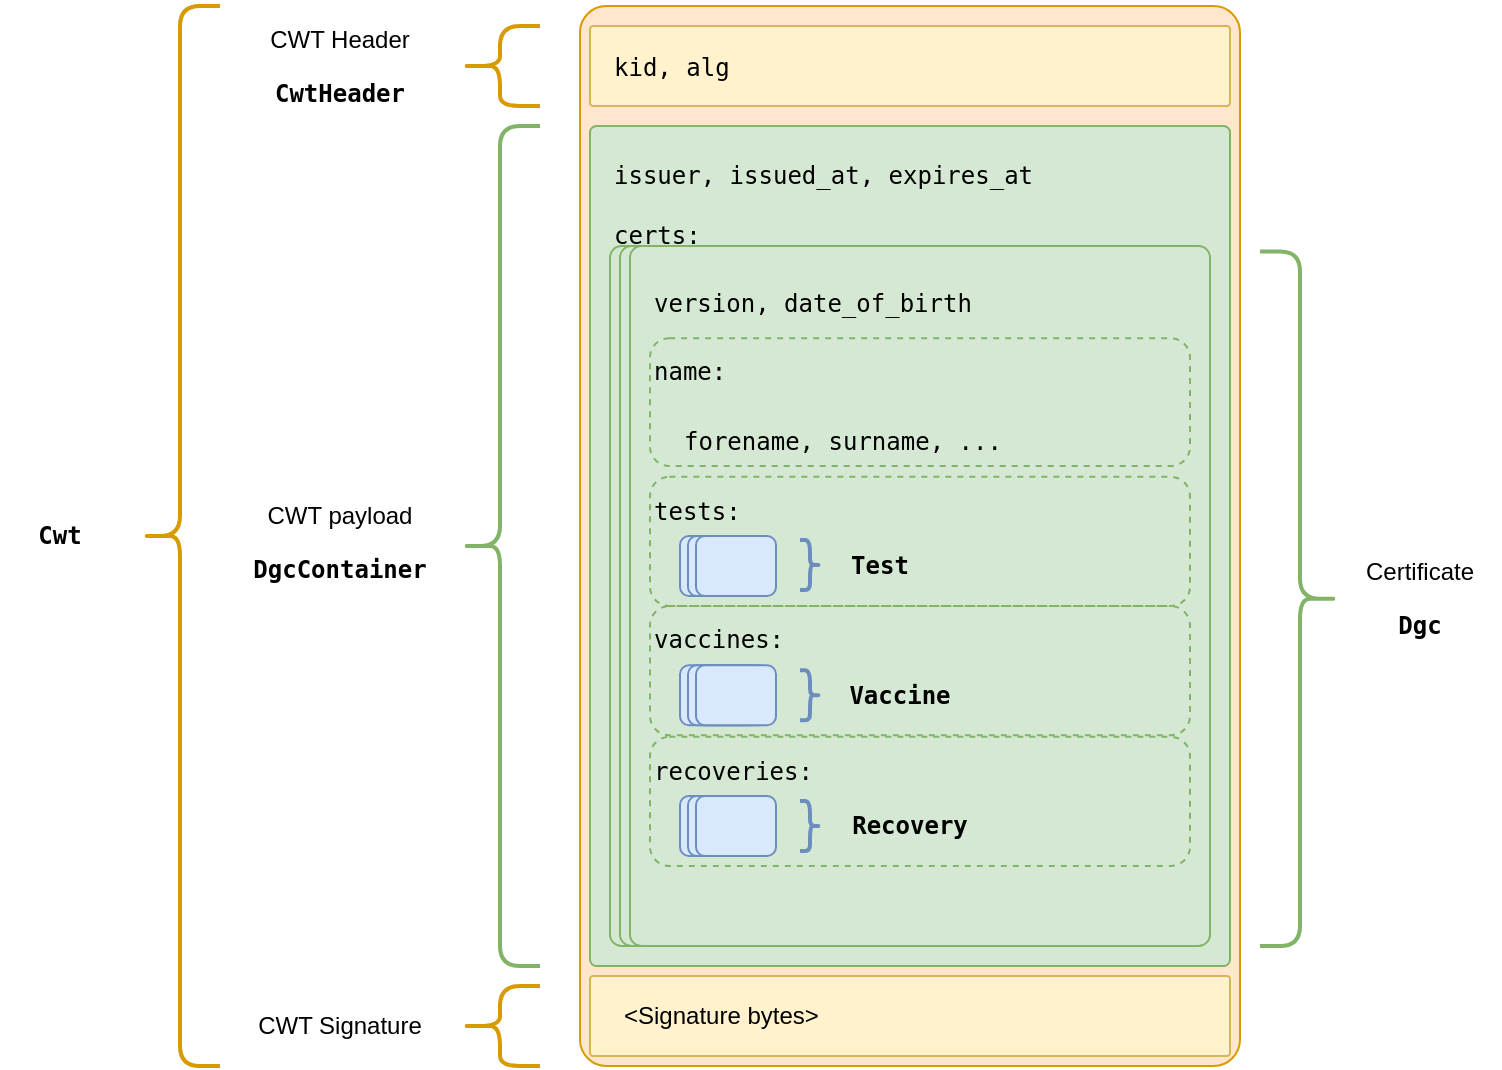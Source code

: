 <mxfile version="15.7.3" type="device"><diagram id="Z03703rLVIpXdtjVovTD" name="Page-1"><mxGraphModel dx="530" dy="848" grid="1" gridSize="10" guides="1" tooltips="1" connect="1" arrows="1" fold="1" page="1" pageScale="1" pageWidth="827" pageHeight="1169" math="0" shadow="0"><root><mxCell id="0"/><mxCell id="1" parent="0"/><mxCell id="5BW4MBTupGxnpsIZVsHt-3" value="" style="rounded=1;whiteSpace=wrap;html=1;arcSize=4;fillColor=#ffe6cc;strokeColor=#d79b00;" vertex="1" parent="1"><mxGeometry x="350" y="60" width="330" height="530" as="geometry"/></mxCell><mxCell id="5BW4MBTupGxnpsIZVsHt-1" value="" style="rounded=1;whiteSpace=wrap;html=1;arcSize=1;fillColor=#d5e8d4;strokeColor=#82b366;" vertex="1" parent="1"><mxGeometry x="355" y="120" width="320" height="420" as="geometry"/></mxCell><mxCell id="5BW4MBTupGxnpsIZVsHt-16" value="" style="rounded=1;whiteSpace=wrap;html=1;strokeWidth=1;fillColor=#d5e8d4;strokeColor=#82b366;arcSize=2;" vertex="1" parent="1"><mxGeometry x="365" y="180" width="290" height="350" as="geometry"/></mxCell><mxCell id="5BW4MBTupGxnpsIZVsHt-17" value="" style="rounded=1;whiteSpace=wrap;html=1;strokeWidth=1;fillColor=#d5e8d4;strokeColor=#82b366;arcSize=2;" vertex="1" parent="1"><mxGeometry x="370" y="180" width="290" height="350" as="geometry"/></mxCell><mxCell id="5BW4MBTupGxnpsIZVsHt-18" value="" style="rounded=1;whiteSpace=wrap;html=1;strokeWidth=1;fillColor=#d5e8d4;strokeColor=#82b366;arcSize=2;" vertex="1" parent="1"><mxGeometry x="375" y="180" width="290" height="350" as="geometry"/></mxCell><mxCell id="5BW4MBTupGxnpsIZVsHt-57" value="" style="rounded=1;whiteSpace=wrap;html=1;strokeWidth=1;align=left;fillColor=none;strokeColor=#82b366;dashed=1;" vertex="1" parent="1"><mxGeometry x="385" y="425.38" width="270" height="64.62" as="geometry"/></mxCell><mxCell id="5BW4MBTupGxnpsIZVsHt-52" value="" style="rounded=1;whiteSpace=wrap;html=1;strokeWidth=1;align=left;fillColor=none;strokeColor=#82b366;dashed=1;" vertex="1" parent="1"><mxGeometry x="385" y="360" width="270" height="64.62" as="geometry"/></mxCell><mxCell id="5BW4MBTupGxnpsIZVsHt-47" value="" style="rounded=1;whiteSpace=wrap;html=1;strokeWidth=1;align=left;fillColor=none;strokeColor=#82b366;dashed=1;" vertex="1" parent="1"><mxGeometry x="385" y="295.38" width="270" height="64.62" as="geometry"/></mxCell><mxCell id="5BW4MBTupGxnpsIZVsHt-2" value="&lt;p&gt;CWT payload&lt;/p&gt;&lt;pre&gt;&lt;b&gt;DgcContainer&lt;/b&gt;&lt;/pre&gt;" style="text;html=1;strokeColor=none;fillColor=#FFFFFFAA;align=center;verticalAlign=middle;whiteSpace=wrap;rounded=1;" vertex="1" parent="1"><mxGeometry x="180" y="302.69" width="100" height="50" as="geometry"/></mxCell><mxCell id="5BW4MBTupGxnpsIZVsHt-4" value="" style="rounded=1;whiteSpace=wrap;html=1;arcSize=4;fillColor=#fff2cc;strokeColor=#d6b656;" vertex="1" parent="1"><mxGeometry x="355" y="70" width="320" height="40" as="geometry"/></mxCell><mxCell id="5BW4MBTupGxnpsIZVsHt-5" value="" style="rounded=1;whiteSpace=wrap;html=1;arcSize=4;fillColor=#fff2cc;strokeColor=#d6b656;" vertex="1" parent="1"><mxGeometry x="355" y="545" width="320" height="40" as="geometry"/></mxCell><mxCell id="5BW4MBTupGxnpsIZVsHt-6" value="" style="shape=curlyBracket;whiteSpace=wrap;html=1;rounded=1;strokeWidth=2;size=0.5;fillColor=#ffe6cc;strokeColor=#d79b00;" vertex="1" parent="1"><mxGeometry x="130" y="60" width="40" height="530" as="geometry"/></mxCell><mxCell id="5BW4MBTupGxnpsIZVsHt-7" value="" style="shape=curlyBracket;whiteSpace=wrap;html=1;rounded=1;strokeWidth=2;size=0.5;fillColor=#d5e8d4;strokeColor=#82b366;" vertex="1" parent="1"><mxGeometry x="290" y="120" width="40" height="420" as="geometry"/></mxCell><mxCell id="5BW4MBTupGxnpsIZVsHt-8" value="&lt;pre&gt;&lt;span&gt;&lt;b&gt;Cwt&lt;/b&gt;&lt;/span&gt;&lt;/pre&gt;" style="text;html=1;align=center;verticalAlign=middle;whiteSpace=wrap;rounded=1;fillColor=#FFFFFFAA;" vertex="1" parent="1"><mxGeometry x="60" y="310" width="60" height="30" as="geometry"/></mxCell><mxCell id="5BW4MBTupGxnpsIZVsHt-9" value="" style="shape=curlyBracket;whiteSpace=wrap;html=1;rounded=1;strokeWidth=2;size=0.5;fillColor=#ffe6cc;strokeColor=#d79b00;" vertex="1" parent="1"><mxGeometry x="290" y="70" width="40" height="40" as="geometry"/></mxCell><mxCell id="5BW4MBTupGxnpsIZVsHt-10" value="" style="shape=curlyBracket;whiteSpace=wrap;html=1;rounded=1;strokeWidth=2;size=0.5;fillColor=#ffe6cc;strokeColor=#d79b00;" vertex="1" parent="1"><mxGeometry x="290" y="550" width="40" height="40" as="geometry"/></mxCell><mxCell id="5BW4MBTupGxnpsIZVsHt-11" value="&lt;p&gt;CWT Header&lt;/p&gt;&lt;pre&gt;&lt;b&gt;CwtHeader&lt;/b&gt;&lt;/pre&gt;" style="text;html=1;strokeColor=none;fillColor=#FFFFFFAA;align=center;verticalAlign=middle;whiteSpace=wrap;rounded=1;" vertex="1" parent="1"><mxGeometry x="180" y="67.5" width="100" height="45" as="geometry"/></mxCell><mxCell id="5BW4MBTupGxnpsIZVsHt-12" value="&lt;p&gt;CWT Signature&lt;/p&gt;" style="text;html=1;strokeColor=none;fillColor=#FFFFFFAA;align=center;verticalAlign=middle;whiteSpace=wrap;rounded=1;glass=0;" vertex="1" parent="1"><mxGeometry x="180" y="555" width="100" height="30" as="geometry"/></mxCell><mxCell id="5BW4MBTupGxnpsIZVsHt-13" value="&lt;pre&gt;kid, alg&lt;/pre&gt;" style="text;html=1;strokeColor=none;fillColor=none;align=left;verticalAlign=middle;whiteSpace=wrap;rounded=0;" vertex="1" parent="1"><mxGeometry x="365" y="76" width="300" height="30" as="geometry"/></mxCell><mxCell id="5BW4MBTupGxnpsIZVsHt-14" value="&amp;lt;Signature bytes&amp;gt;" style="text;html=1;strokeColor=none;fillColor=none;align=left;verticalAlign=middle;whiteSpace=wrap;rounded=0;" vertex="1" parent="1"><mxGeometry x="370" y="550" width="300" height="30" as="geometry"/></mxCell><mxCell id="5BW4MBTupGxnpsIZVsHt-15" value="&lt;pre&gt;issuer, issued_at, expires_at&lt;/pre&gt;" style="text;html=1;strokeColor=none;fillColor=none;align=left;verticalAlign=middle;whiteSpace=wrap;rounded=0;" vertex="1" parent="1"><mxGeometry x="365" y="130" width="300" height="30" as="geometry"/></mxCell><mxCell id="5BW4MBTupGxnpsIZVsHt-20" value="&lt;pre&gt;certs:&lt;/pre&gt;" style="text;html=1;strokeColor=none;fillColor=none;align=left;verticalAlign=middle;whiteSpace=wrap;rounded=0;" vertex="1" parent="1"><mxGeometry x="365" y="160" width="310" height="30" as="geometry"/></mxCell><mxCell id="5BW4MBTupGxnpsIZVsHt-21" value="&lt;p&gt;&lt;span&gt;Certificate&lt;/span&gt;&lt;/p&gt;&lt;pre&gt;&lt;b&gt;Dgc&lt;/b&gt;&lt;/pre&gt;" style="text;html=1;strokeColor=none;fillColor=#FFFFFFAA;align=center;verticalAlign=middle;whiteSpace=wrap;rounded=1;" vertex="1" parent="1"><mxGeometry x="730" y="330.67" width="80" height="51.35" as="geometry"/></mxCell><mxCell id="5BW4MBTupGxnpsIZVsHt-24" value="" style="shape=curlyBracket;whiteSpace=wrap;html=1;rounded=1;flipH=1;strokeWidth=2;align=left;fillColor=#d5e8d4;strokeColor=#82b366;" vertex="1" parent="1"><mxGeometry x="690" y="182.69" width="40" height="347.31" as="geometry"/></mxCell><mxCell id="5BW4MBTupGxnpsIZVsHt-25" value="&lt;pre&gt;version, date_of_birth&lt;/pre&gt;" style="text;html=1;strokeColor=none;fillColor=none;align=left;verticalAlign=middle;whiteSpace=wrap;rounded=0;" vertex="1" parent="1"><mxGeometry x="385" y="191.538" width="260" height="34.615" as="geometry"/></mxCell><mxCell id="5BW4MBTupGxnpsIZVsHt-26" value="&lt;pre&gt;name:&lt;/pre&gt;" style="text;html=1;strokeColor=none;fillColor=none;align=left;verticalAlign=middle;whiteSpace=wrap;rounded=0;" vertex="1" parent="1"><mxGeometry x="385" y="226.154" width="260" height="34.615" as="geometry"/></mxCell><mxCell id="5BW4MBTupGxnpsIZVsHt-33" value="&lt;pre&gt;forename, surname, ...&lt;/pre&gt;" style="text;html=1;strokeColor=none;fillColor=none;align=left;verticalAlign=middle;whiteSpace=wrap;rounded=0;" vertex="1" parent="1"><mxGeometry x="400" y="260.77" width="250" height="34.62" as="geometry"/></mxCell><mxCell id="5BW4MBTupGxnpsIZVsHt-34" value="" style="rounded=1;whiteSpace=wrap;html=1;strokeWidth=1;align=left;fillColor=none;strokeColor=#82b366;dashed=1;" vertex="1" parent="1"><mxGeometry x="385" y="226.15" width="270" height="63.85" as="geometry"/></mxCell><mxCell id="5BW4MBTupGxnpsIZVsHt-35" value="&lt;pre&gt;tests:&lt;/pre&gt;" style="text;html=1;strokeColor=none;fillColor=none;align=left;verticalAlign=middle;whiteSpace=wrap;rounded=0;" vertex="1" parent="1"><mxGeometry x="385" y="295.38" width="85" height="34.62" as="geometry"/></mxCell><mxCell id="5BW4MBTupGxnpsIZVsHt-44" value="" style="rounded=1;whiteSpace=wrap;html=1;strokeWidth=1;fillColor=#dae8fc;align=left;strokeColor=#6c8ebf;" vertex="1" parent="1"><mxGeometry x="400" y="325" width="40" height="30" as="geometry"/></mxCell><mxCell id="5BW4MBTupGxnpsIZVsHt-45" value="" style="rounded=1;whiteSpace=wrap;html=1;strokeWidth=1;fillColor=#dae8fc;align=left;strokeColor=#6c8ebf;" vertex="1" parent="1"><mxGeometry x="404" y="325" width="40" height="30" as="geometry"/></mxCell><mxCell id="5BW4MBTupGxnpsIZVsHt-46" value="" style="rounded=1;whiteSpace=wrap;html=1;strokeWidth=1;fillColor=#dae8fc;align=left;strokeColor=#6c8ebf;" vertex="1" parent="1"><mxGeometry x="408" y="325" width="40" height="30" as="geometry"/></mxCell><mxCell id="5BW4MBTupGxnpsIZVsHt-48" value="&lt;pre&gt;vaccines:&lt;/pre&gt;" style="text;html=1;strokeColor=none;fillColor=none;align=left;verticalAlign=middle;whiteSpace=wrap;rounded=0;" vertex="1" parent="1"><mxGeometry x="385" y="360" width="85" height="34.62" as="geometry"/></mxCell><mxCell id="5BW4MBTupGxnpsIZVsHt-49" value="" style="rounded=1;whiteSpace=wrap;html=1;strokeWidth=1;fillColor=#dae8fc;align=left;strokeColor=#6c8ebf;" vertex="1" parent="1"><mxGeometry x="400" y="389.62" width="40" height="30" as="geometry"/></mxCell><mxCell id="5BW4MBTupGxnpsIZVsHt-50" value="" style="rounded=1;whiteSpace=wrap;html=1;strokeWidth=1;fillColor=#dae8fc;align=left;strokeColor=#6c8ebf;" vertex="1" parent="1"><mxGeometry x="404" y="389.62" width="40" height="30" as="geometry"/></mxCell><mxCell id="5BW4MBTupGxnpsIZVsHt-51" value="" style="rounded=1;whiteSpace=wrap;html=1;strokeWidth=1;fillColor=#dae8fc;align=left;strokeColor=#6c8ebf;" vertex="1" parent="1"><mxGeometry x="408" y="389.62" width="40" height="30" as="geometry"/></mxCell><mxCell id="5BW4MBTupGxnpsIZVsHt-53" value="&lt;pre&gt;recoveries:&lt;/pre&gt;" style="text;html=1;strokeColor=none;fillColor=none;align=left;verticalAlign=middle;whiteSpace=wrap;rounded=0;" vertex="1" parent="1"><mxGeometry x="385" y="425.38" width="95" height="34.62" as="geometry"/></mxCell><mxCell id="5BW4MBTupGxnpsIZVsHt-54" value="" style="rounded=1;whiteSpace=wrap;html=1;strokeWidth=1;fillColor=#dae8fc;align=left;strokeColor=#6c8ebf;" vertex="1" parent="1"><mxGeometry x="400" y="455" width="40" height="30" as="geometry"/></mxCell><mxCell id="5BW4MBTupGxnpsIZVsHt-55" value="" style="rounded=1;whiteSpace=wrap;html=1;strokeWidth=1;fillColor=#dae8fc;align=left;strokeColor=#6c8ebf;" vertex="1" parent="1"><mxGeometry x="404" y="455" width="40" height="30" as="geometry"/></mxCell><mxCell id="5BW4MBTupGxnpsIZVsHt-56" value="" style="rounded=1;whiteSpace=wrap;html=1;strokeWidth=1;fillColor=#dae8fc;align=left;strokeColor=#6c8ebf;" vertex="1" parent="1"><mxGeometry x="408" y="455" width="40" height="30" as="geometry"/></mxCell><mxCell id="5BW4MBTupGxnpsIZVsHt-58" value="" style="shape=curlyBracket;whiteSpace=wrap;html=1;rounded=1;flipH=1;strokeWidth=2;align=left;fillColor=#dae8fc;strokeColor=#6c8ebf;" vertex="1" parent="1"><mxGeometry x="460" y="327" width="10" height="25" as="geometry"/></mxCell><mxCell id="5BW4MBTupGxnpsIZVsHt-59" value="&lt;pre&gt;&lt;b&gt;Test&lt;/b&gt;&lt;/pre&gt;" style="text;html=1;strokeColor=none;fillColor=none;align=center;verticalAlign=middle;whiteSpace=wrap;rounded=0;" vertex="1" parent="1"><mxGeometry x="470" y="324.5" width="60" height="30" as="geometry"/></mxCell><mxCell id="5BW4MBTupGxnpsIZVsHt-60" value="" style="shape=curlyBracket;whiteSpace=wrap;html=1;rounded=1;flipH=1;strokeWidth=2;align=left;fillColor=#dae8fc;strokeColor=#6c8ebf;" vertex="1" parent="1"><mxGeometry x="460" y="392.12" width="10" height="25" as="geometry"/></mxCell><mxCell id="5BW4MBTupGxnpsIZVsHt-61" value="&lt;pre&gt;&lt;b&gt;Vaccine&lt;/b&gt;&lt;/pre&gt;" style="text;html=1;strokeColor=none;fillColor=none;align=center;verticalAlign=middle;whiteSpace=wrap;rounded=0;" vertex="1" parent="1"><mxGeometry x="470" y="389.62" width="80" height="30" as="geometry"/></mxCell><mxCell id="5BW4MBTupGxnpsIZVsHt-62" value="" style="shape=curlyBracket;whiteSpace=wrap;html=1;rounded=1;flipH=1;strokeWidth=2;align=left;fillColor=#dae8fc;strokeColor=#6c8ebf;" vertex="1" parent="1"><mxGeometry x="460" y="457.5" width="10" height="25" as="geometry"/></mxCell><mxCell id="5BW4MBTupGxnpsIZVsHt-63" value="&lt;pre&gt;&lt;b&gt;Recovery&lt;/b&gt;&lt;/pre&gt;" style="text;html=1;strokeColor=none;fillColor=none;align=center;verticalAlign=middle;whiteSpace=wrap;rounded=0;" vertex="1" parent="1"><mxGeometry x="470" y="455" width="90" height="30" as="geometry"/></mxCell></root></mxGraphModel></diagram></mxfile>
